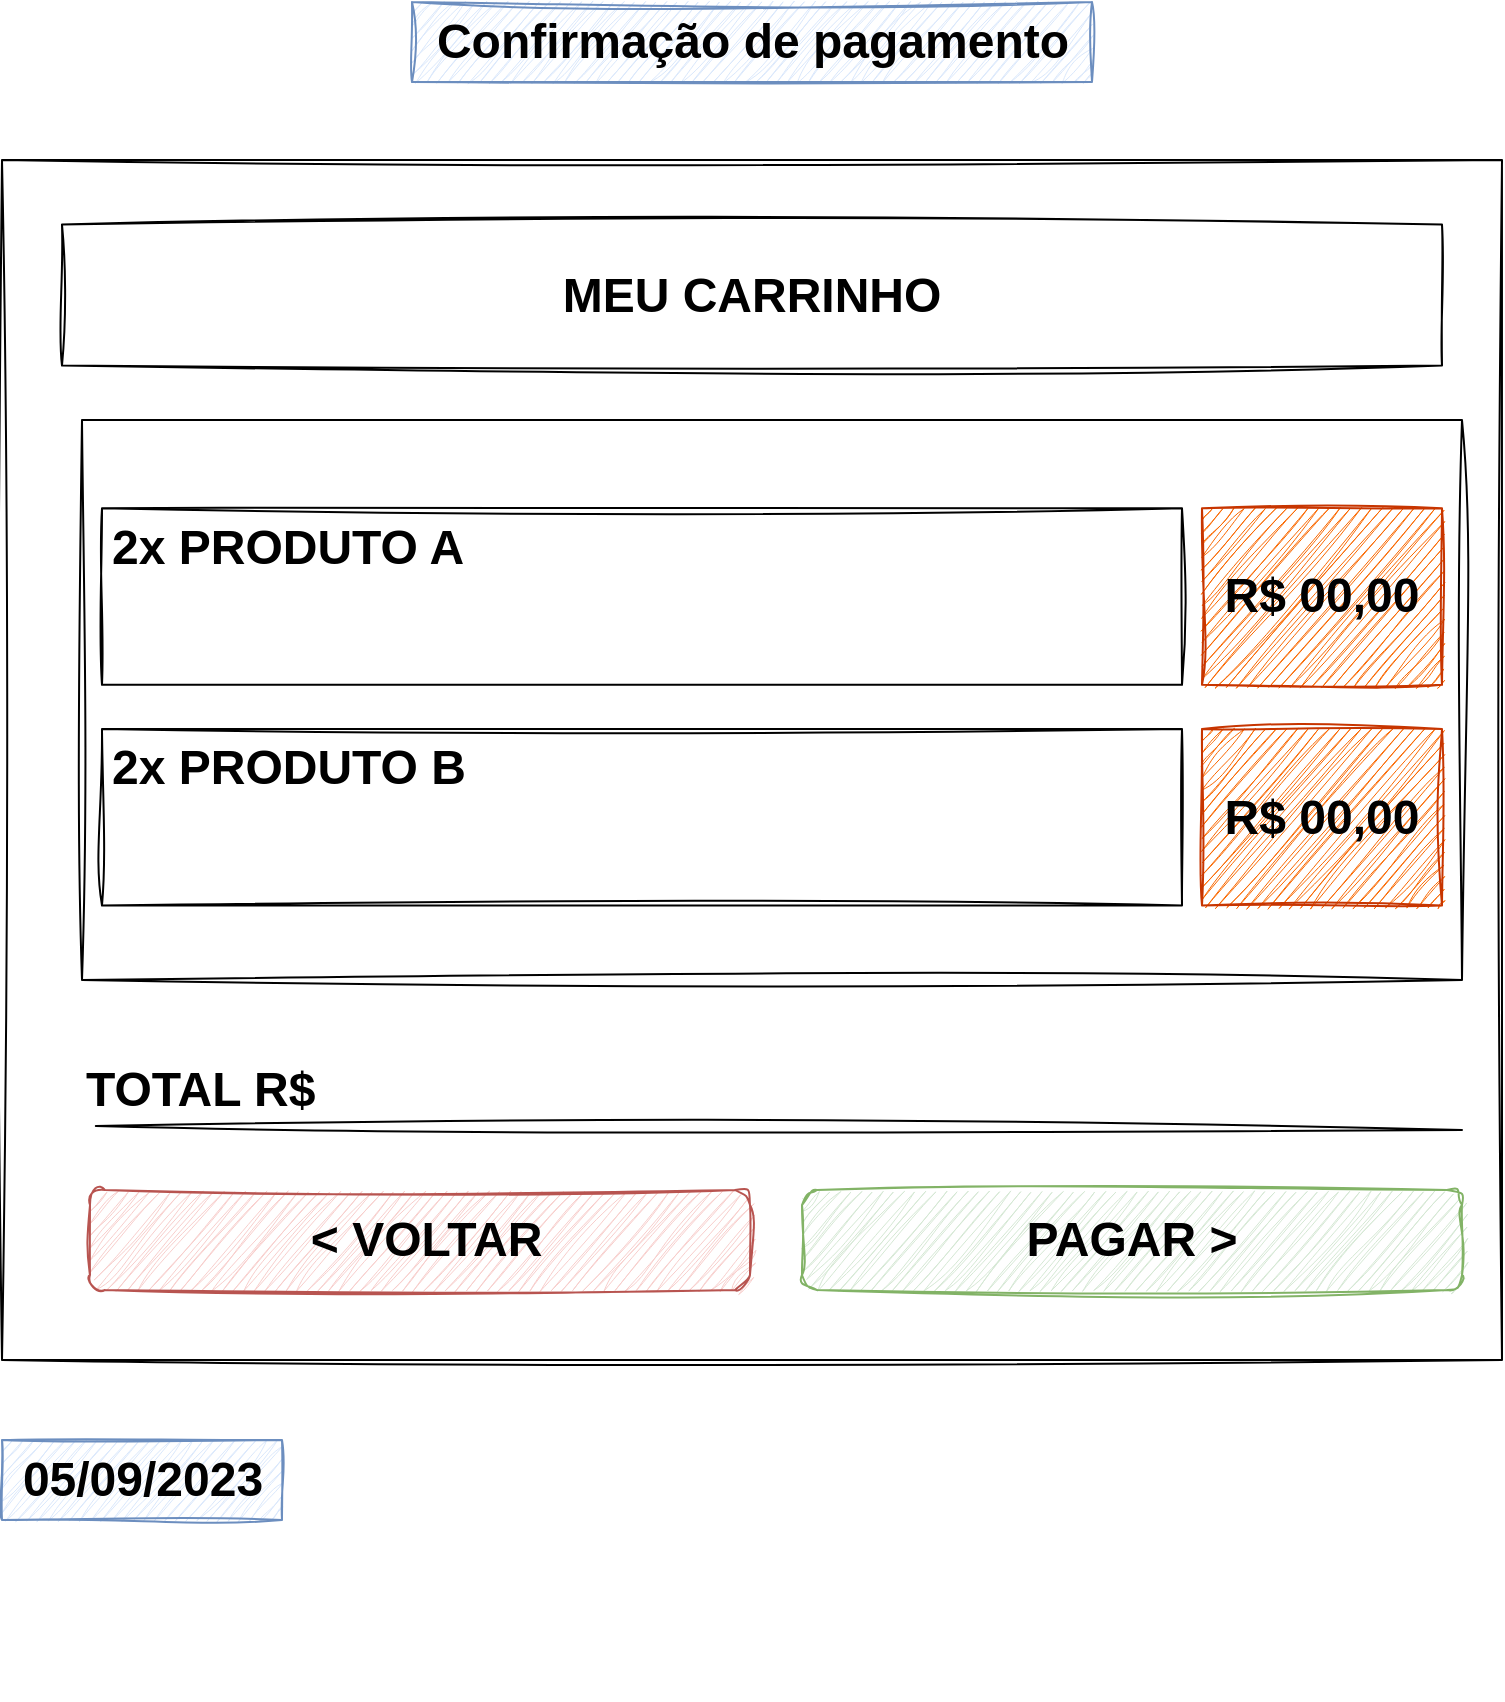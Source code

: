 <mxfile version="22.1.2" type="device">
  <diagram name="Página-1" id="5j-ww4zHZG7wsbymvLwp">
    <mxGraphModel dx="880" dy="532" grid="1" gridSize="10" guides="1" tooltips="1" connect="1" arrows="1" fold="1" page="1" pageScale="1" pageWidth="827" pageHeight="1169" math="0" shadow="0">
      <root>
        <mxCell id="0" />
        <mxCell id="1" parent="0" />
        <mxCell id="kYT57yn9HTB8OajrBAQV-72" value="" style="rounded=0;whiteSpace=wrap;html=1;strokeColor=default;fontFamily=Helvetica;fontSize=12;fontColor=default;fillColor=default;sketch=1;curveFitting=1;jiggle=2;" parent="1" vertex="1">
          <mxGeometry x="50" y="120" width="750" height="600" as="geometry" />
        </mxCell>
        <mxCell id="kYT57yn9HTB8OajrBAQV-35" value="" style="group;sketch=1;curveFitting=1;jiggle=2;" parent="1" vertex="1" connectable="0">
          <mxGeometry x="90" y="250" width="690" height="640" as="geometry" />
        </mxCell>
        <mxCell id="kYT57yn9HTB8OajrBAQV-29" value="" style="rounded=0;whiteSpace=wrap;html=1;strokeColor=default;fontFamily=Helvetica;fontSize=12;fontColor=default;fillColor=default;sketch=1;curveFitting=1;jiggle=2;" parent="kYT57yn9HTB8OajrBAQV-35" vertex="1">
          <mxGeometry width="690" height="280" as="geometry" />
        </mxCell>
        <mxCell id="kYT57yn9HTB8OajrBAQV-33" value="&lt;h1 style=&quot;&quot;&gt;2x PRODUTO A&lt;/h1&gt;" style="text;html=1;strokeColor=default;fillColor=none;spacing=5;spacingTop=-20;whiteSpace=wrap;overflow=hidden;rounded=0;fontSize=12;fontFamily=Helvetica;fontColor=default;sketch=1;curveFitting=1;jiggle=2;align=left;" parent="kYT57yn9HTB8OajrBAQV-35" vertex="1">
          <mxGeometry x="10" y="44.138" width="540" height="88.276" as="geometry" />
        </mxCell>
        <mxCell id="kYT57yn9HTB8OajrBAQV-34" value="&lt;font style=&quot;font-size: 24px;&quot;&gt;&lt;b&gt;R$ 00,00&lt;/b&gt;&lt;/font&gt;" style="text;html=1;strokeColor=#C73500;fillColor=#fa6800;align=center;verticalAlign=middle;whiteSpace=wrap;rounded=0;fontSize=12;fontFamily=Helvetica;sketch=1;curveFitting=1;jiggle=2;fontColor=#000000;" parent="kYT57yn9HTB8OajrBAQV-35" vertex="1">
          <mxGeometry x="560" y="44.138" width="120" height="88.276" as="geometry" />
        </mxCell>
        <mxCell id="DMCw3YvIsU9vqn6lpyYf-1" value="&lt;h1 style=&quot;&quot;&gt;2x PRODUTO B&lt;/h1&gt;" style="text;html=1;strokeColor=default;fillColor=none;spacing=5;spacingTop=-20;whiteSpace=wrap;overflow=hidden;rounded=0;fontSize=12;fontFamily=Helvetica;fontColor=default;sketch=1;curveFitting=1;jiggle=2;align=left;" parent="kYT57yn9HTB8OajrBAQV-35" vertex="1">
          <mxGeometry x="10" y="154.483" width="540" height="88.276" as="geometry" />
        </mxCell>
        <mxCell id="DMCw3YvIsU9vqn6lpyYf-2" value="&lt;font style=&quot;font-size: 24px;&quot;&gt;&lt;b&gt;R$ 00,00&lt;/b&gt;&lt;/font&gt;" style="text;html=1;strokeColor=#C73500;fillColor=#fa6800;align=center;verticalAlign=middle;whiteSpace=wrap;rounded=0;fontSize=12;fontFamily=Helvetica;sketch=1;curveFitting=1;jiggle=2;fontColor=#000000;" parent="kYT57yn9HTB8OajrBAQV-35" vertex="1">
          <mxGeometry x="560" y="154.483" width="120" height="88.276" as="geometry" />
        </mxCell>
        <mxCell id="DMCw3YvIsU9vqn6lpyYf-14" value="&lt;font style=&quot;font-size: 24px;&quot;&gt;&lt;b&gt;TOTAL R$&lt;/b&gt;&lt;/font&gt;" style="text;html=1;strokeColor=none;fillColor=none;align=left;verticalAlign=middle;whiteSpace=wrap;rounded=0;sketch=1;curveFitting=1;jiggle=2;" parent="kYT57yn9HTB8OajrBAQV-35" vertex="1">
          <mxGeometry y="320" width="690" height="30" as="geometry" />
        </mxCell>
        <mxCell id="DMCw3YvIsU9vqn6lpyYf-15" value="" style="endArrow=none;html=1;rounded=0;exitX=0.01;exitY=0.933;exitDx=0;exitDy=0;exitPerimeter=0;entryX=1;entryY=1;entryDx=0;entryDy=0;sketch=1;curveFitting=1;jiggle=2;" parent="kYT57yn9HTB8OajrBAQV-35" edge="1">
          <mxGeometry width="50" height="50" relative="1" as="geometry">
            <mxPoint x="6.9" y="352.99" as="sourcePoint" />
            <mxPoint x="690.0" y="355" as="targetPoint" />
          </mxGeometry>
        </mxCell>
        <mxCell id="kYT57yn9HTB8OajrBAQV-84" value="&lt;font color=&quot;#000000&quot;&gt;&lt;span style=&quot;font-size: 24px;&quot;&gt;&lt;b&gt;&amp;nbsp;&amp;lt; VOLTAR&lt;/b&gt;&lt;/span&gt;&lt;/font&gt;" style="rounded=1;html=1;shadow=0;dashed=0;whiteSpace=wrap;fontSize=10;fillColor=#f8cecc;align=center;strokeColor=#b85450;fontFamily=Helvetica;sketch=1;curveFitting=1;jiggle=2;" parent="kYT57yn9HTB8OajrBAQV-35" vertex="1">
          <mxGeometry x="4" y="385" width="330" height="50" as="geometry" />
        </mxCell>
        <mxCell id="kYT57yn9HTB8OajrBAQV-83" value="&lt;font color=&quot;#000000&quot;&gt;&lt;span style=&quot;font-size: 24px;&quot;&gt;&lt;b&gt;PAGAR &amp;gt;&lt;/b&gt;&lt;/span&gt;&lt;/font&gt;" style="rounded=1;html=1;shadow=0;dashed=0;whiteSpace=wrap;fontSize=10;fillColor=#d5e8d4;align=center;strokeColor=#82b366;fontFamily=Helvetica;sketch=1;curveFitting=1;jiggle=2;" parent="kYT57yn9HTB8OajrBAQV-35" vertex="1">
          <mxGeometry x="360" y="385" width="330" height="50" as="geometry" />
        </mxCell>
        <mxCell id="kYT57yn9HTB8OajrBAQV-88" value="&lt;font size=&quot;1&quot; style=&quot;&quot;&gt;&lt;b style=&quot;font-size: 24px;&quot;&gt;05/09/2023&lt;/b&gt;&lt;/font&gt;" style="text;html=1;align=center;verticalAlign=middle;resizable=0;points=[];autosize=1;strokeColor=#6c8ebf;fillColor=#dae8fc;fontSize=12;fontFamily=Helvetica;sketch=1;curveFitting=1;jiggle=2;" parent="kYT57yn9HTB8OajrBAQV-35" vertex="1">
          <mxGeometry x="-40" y="510" width="140" height="40" as="geometry" />
        </mxCell>
        <mxCell id="kYT57yn9HTB8OajrBAQV-80" value="&lt;span style=&quot;font-size: 24px;&quot;&gt;&lt;b&gt;MEU CARRINHO&lt;/b&gt;&lt;/span&gt;" style="rounded=0;whiteSpace=wrap;html=1;strokeColor=default;fontFamily=Helvetica;fontSize=12;fontColor=default;fillColor=default;sketch=1;curveFitting=1;jiggle=2;" parent="1" vertex="1">
          <mxGeometry x="80" y="152.25" width="690" height="70.5" as="geometry" />
        </mxCell>
        <mxCell id="kYT57yn9HTB8OajrBAQV-87" value="&lt;font style=&quot;font-size: 24px;&quot;&gt;&lt;b&gt;Confirmação de pagamento&lt;/b&gt;&lt;/font&gt;" style="text;html=1;align=center;verticalAlign=middle;resizable=0;points=[];autosize=1;strokeColor=#6c8ebf;fillColor=#dae8fc;fontSize=12;fontFamily=Helvetica;sketch=1;curveFitting=1;jiggle=2;" parent="1" vertex="1">
          <mxGeometry x="255" y="41" width="340" height="40" as="geometry" />
        </mxCell>
      </root>
    </mxGraphModel>
  </diagram>
</mxfile>
